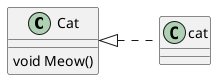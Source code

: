 @startuml
' class Animal 
' {
'   void Eat()
' }

class Cat 
{
  void Meow()
}

left to right direction

' Animal <|--- Cat
Cat <|.. cat   
@enduml